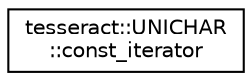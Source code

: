 digraph "Graphical Class Hierarchy"
{
 // LATEX_PDF_SIZE
  edge [fontname="Helvetica",fontsize="10",labelfontname="Helvetica",labelfontsize="10"];
  node [fontname="Helvetica",fontsize="10",shape=record];
  rankdir="LR";
  Node0 [label="tesseract::UNICHAR\l::const_iterator",height=0.2,width=0.4,color="black", fillcolor="white", style="filled",URL="$classtesseract_1_1_u_n_i_c_h_a_r_1_1const__iterator.html",tooltip=" "];
}
